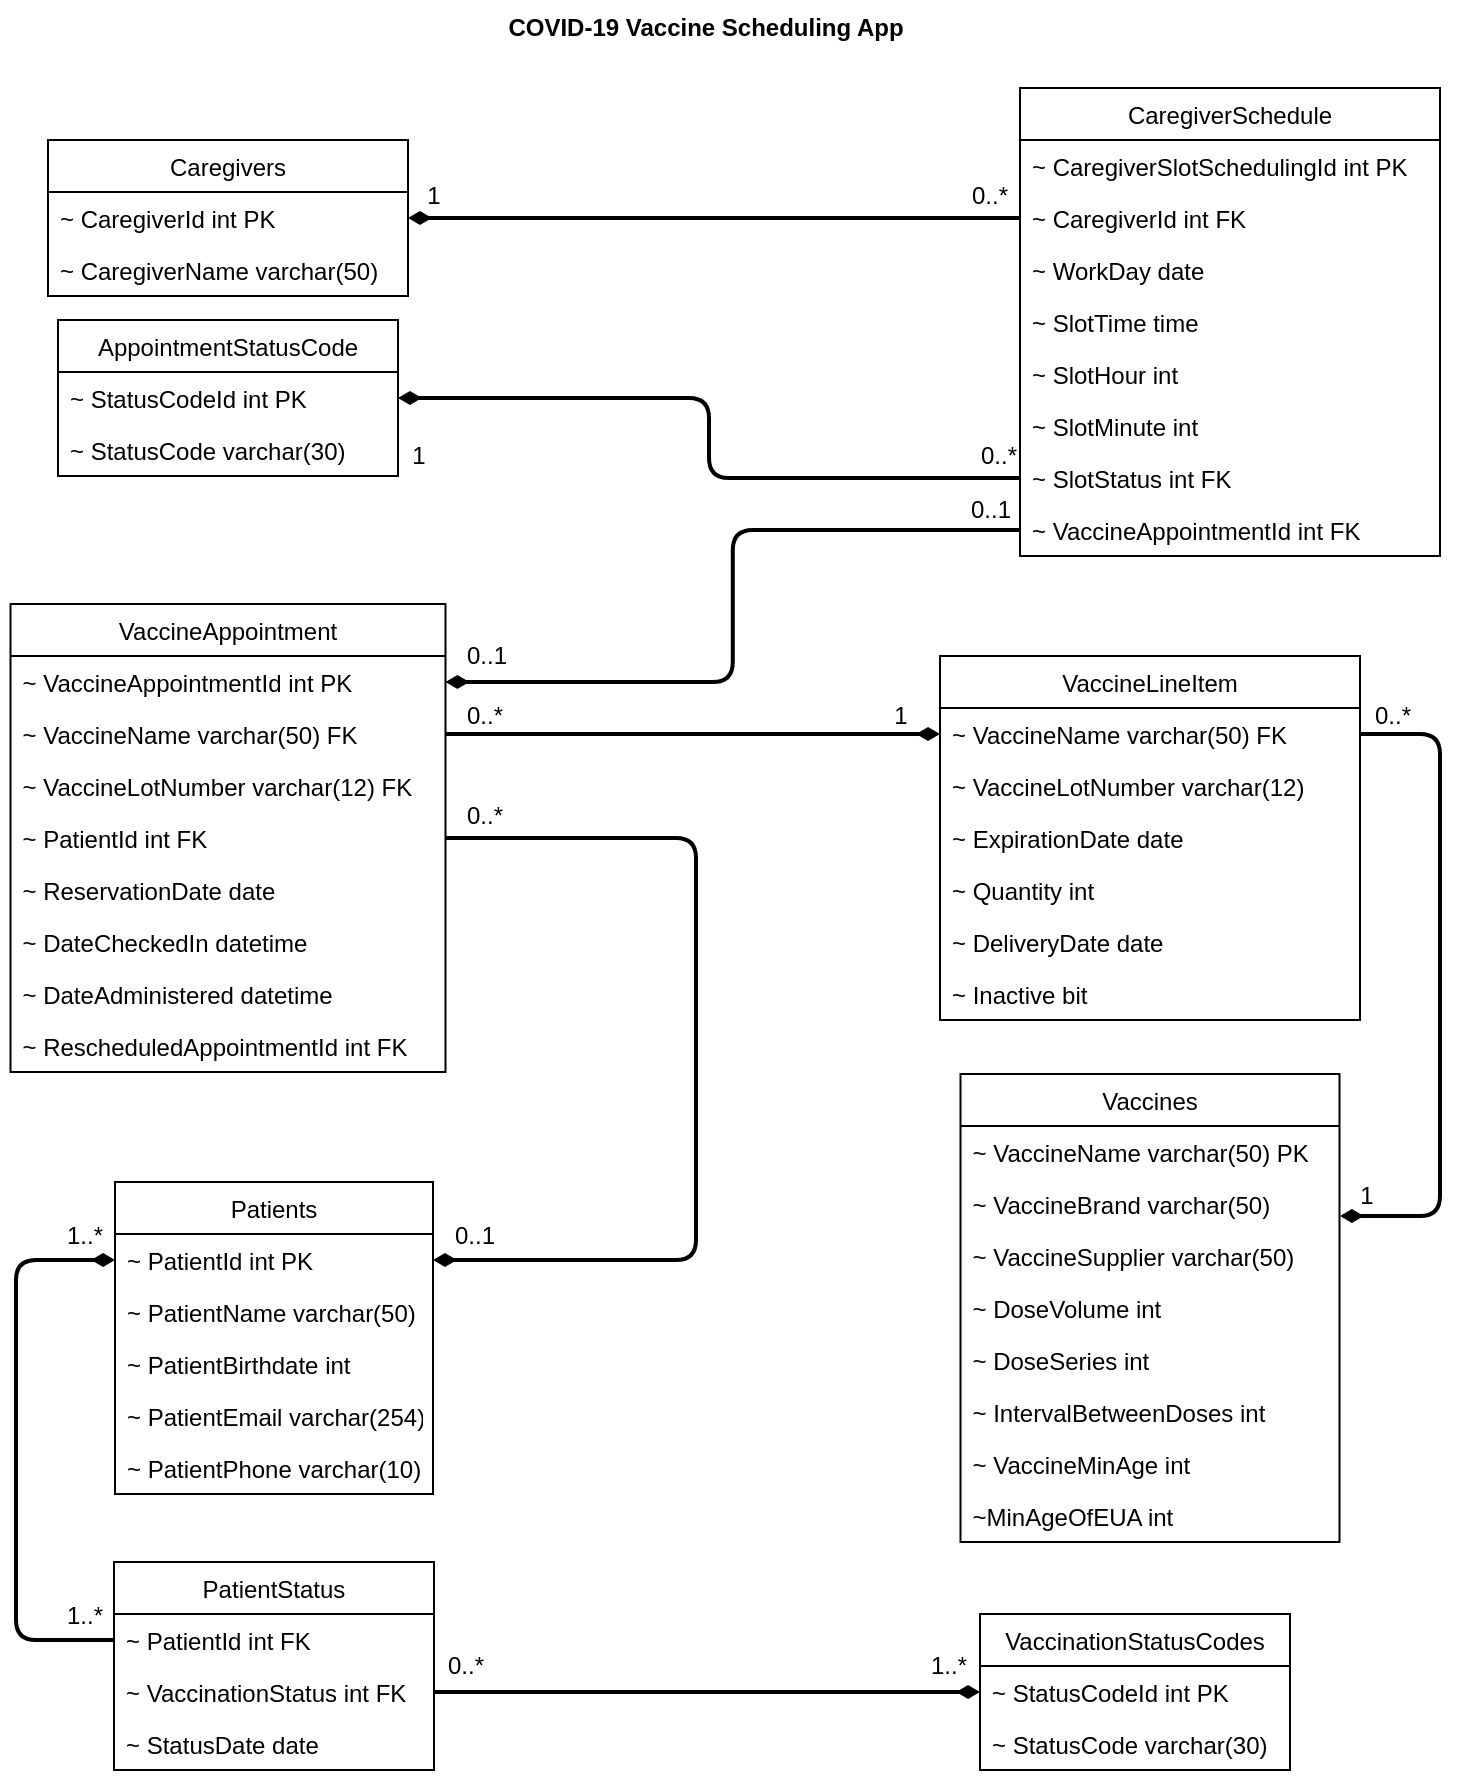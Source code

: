 <mxfile version="14.6.13" type="google"><diagram id="bIpmDdB37XN1S3oQFwuk" name="Page-1"><mxGraphModel dx="1186" dy="557" grid="1" gridSize="10" guides="1" tooltips="1" connect="1" arrows="1" fold="1" page="1" pageScale="1" pageWidth="850" pageHeight="1100" math="0" shadow="0"><root><mxCell id="0"/><mxCell id="1" parent="0"/><mxCell id="rt3It9_UQNeoEA_y1Pgz-1" value="Caregivers" style="swimlane;fontStyle=0;childLayout=stackLayout;horizontal=1;startSize=26;fillColor=none;horizontalStack=0;resizeParent=1;resizeParentMax=0;resizeLast=0;collapsible=1;marginBottom=0;" parent="1" vertex="1"><mxGeometry x="96" y="110" width="180" height="78" as="geometry"/></mxCell><mxCell id="rt3It9_UQNeoEA_y1Pgz-2" value="~ CaregiverId int PK" style="text;strokeColor=none;fillColor=none;align=left;verticalAlign=top;spacingLeft=4;spacingRight=4;overflow=hidden;rotatable=0;points=[[0,0.5],[1,0.5]];portConstraint=eastwest;" parent="rt3It9_UQNeoEA_y1Pgz-1" vertex="1"><mxGeometry y="26" width="180" height="26" as="geometry"/></mxCell><mxCell id="rt3It9_UQNeoEA_y1Pgz-3" value="~ CaregiverName varchar(50)" style="text;strokeColor=none;fillColor=none;align=left;verticalAlign=top;spacingLeft=4;spacingRight=4;overflow=hidden;rotatable=0;points=[[0,0.5],[1,0.5]];portConstraint=eastwest;" parent="rt3It9_UQNeoEA_y1Pgz-1" vertex="1"><mxGeometry y="52" width="180" height="26" as="geometry"/></mxCell><mxCell id="rt3It9_UQNeoEA_y1Pgz-5" value="AppointmentStatusCode" style="swimlane;fontStyle=0;childLayout=stackLayout;horizontal=1;startSize=26;fillColor=none;horizontalStack=0;resizeParent=1;resizeParentMax=0;resizeLast=0;collapsible=1;marginBottom=0;" parent="1" vertex="1"><mxGeometry x="101" y="200" width="170" height="78" as="geometry"/></mxCell><mxCell id="rt3It9_UQNeoEA_y1Pgz-6" value="~ StatusCodeId int PK" style="text;strokeColor=none;fillColor=none;align=left;verticalAlign=top;spacingLeft=4;spacingRight=4;overflow=hidden;rotatable=0;points=[[0,0.5],[1,0.5]];portConstraint=eastwest;" parent="rt3It9_UQNeoEA_y1Pgz-5" vertex="1"><mxGeometry y="26" width="170" height="26" as="geometry"/></mxCell><mxCell id="rt3It9_UQNeoEA_y1Pgz-7" value="~ StatusCode varchar(30)" style="text;strokeColor=none;fillColor=none;align=left;verticalAlign=top;spacingLeft=4;spacingRight=4;overflow=hidden;rotatable=0;points=[[0,0.5],[1,0.5]];portConstraint=eastwest;" parent="rt3It9_UQNeoEA_y1Pgz-5" vertex="1"><mxGeometry y="52" width="170" height="26" as="geometry"/></mxCell><mxCell id="rt3It9_UQNeoEA_y1Pgz-9" value="CaregiverSchedule" style="swimlane;fontStyle=0;childLayout=stackLayout;horizontal=1;startSize=26;fillColor=none;horizontalStack=0;resizeParent=1;resizeParentMax=0;resizeLast=0;collapsible=1;marginBottom=0;" parent="1" vertex="1"><mxGeometry x="582" y="84" width="210" height="234" as="geometry"/></mxCell><mxCell id="rt3It9_UQNeoEA_y1Pgz-10" value="~ CaregiverSlotSchedulingId int PK" style="text;strokeColor=none;fillColor=none;align=left;verticalAlign=top;spacingLeft=4;spacingRight=4;overflow=hidden;rotatable=0;points=[[0,0.5],[1,0.5]];portConstraint=eastwest;" parent="rt3It9_UQNeoEA_y1Pgz-9" vertex="1"><mxGeometry y="26" width="210" height="26" as="geometry"/></mxCell><mxCell id="rt3It9_UQNeoEA_y1Pgz-11" value="~ CaregiverId int FK" style="text;strokeColor=none;fillColor=none;align=left;verticalAlign=top;spacingLeft=4;spacingRight=4;overflow=hidden;rotatable=0;points=[[0,0.5],[1,0.5]];portConstraint=eastwest;" parent="rt3It9_UQNeoEA_y1Pgz-9" vertex="1"><mxGeometry y="52" width="210" height="26" as="geometry"/></mxCell><mxCell id="rt3It9_UQNeoEA_y1Pgz-12" value="~ WorkDay date" style="text;strokeColor=none;fillColor=none;align=left;verticalAlign=top;spacingLeft=4;spacingRight=4;overflow=hidden;rotatable=0;points=[[0,0.5],[1,0.5]];portConstraint=eastwest;" parent="rt3It9_UQNeoEA_y1Pgz-9" vertex="1"><mxGeometry y="78" width="210" height="26" as="geometry"/></mxCell><mxCell id="rt3It9_UQNeoEA_y1Pgz-15" value="~ SlotTime time" style="text;strokeColor=none;fillColor=none;align=left;verticalAlign=top;spacingLeft=4;spacingRight=4;overflow=hidden;rotatable=0;points=[[0,0.5],[1,0.5]];portConstraint=eastwest;" parent="rt3It9_UQNeoEA_y1Pgz-9" vertex="1"><mxGeometry y="104" width="210" height="26" as="geometry"/></mxCell><mxCell id="rt3It9_UQNeoEA_y1Pgz-16" value="~ SlotHour int" style="text;strokeColor=none;fillColor=none;align=left;verticalAlign=top;spacingLeft=4;spacingRight=4;overflow=hidden;rotatable=0;points=[[0,0.5],[1,0.5]];portConstraint=eastwest;" parent="rt3It9_UQNeoEA_y1Pgz-9" vertex="1"><mxGeometry y="130" width="210" height="26" as="geometry"/></mxCell><mxCell id="rt3It9_UQNeoEA_y1Pgz-17" value="~ SlotMinute int" style="text;strokeColor=none;fillColor=none;align=left;verticalAlign=top;spacingLeft=4;spacingRight=4;overflow=hidden;rotatable=0;points=[[0,0.5],[1,0.5]];portConstraint=eastwest;" parent="rt3It9_UQNeoEA_y1Pgz-9" vertex="1"><mxGeometry y="156" width="210" height="26" as="geometry"/></mxCell><mxCell id="rt3It9_UQNeoEA_y1Pgz-18" value="~ SlotStatus int FK" style="text;strokeColor=none;fillColor=none;align=left;verticalAlign=top;spacingLeft=4;spacingRight=4;overflow=hidden;rotatable=0;points=[[0,0.5],[1,0.5]];portConstraint=eastwest;" parent="rt3It9_UQNeoEA_y1Pgz-9" vertex="1"><mxGeometry y="182" width="210" height="26" as="geometry"/></mxCell><mxCell id="rt3It9_UQNeoEA_y1Pgz-19" value="~ VaccineAppointmentId int FK" style="text;strokeColor=none;fillColor=none;align=left;verticalAlign=top;spacingLeft=4;spacingRight=4;overflow=hidden;rotatable=0;points=[[0,0.5],[1,0.5]];portConstraint=eastwest;" parent="rt3It9_UQNeoEA_y1Pgz-9" vertex="1"><mxGeometry y="208" width="210" height="26" as="geometry"/></mxCell><mxCell id="rt3It9_UQNeoEA_y1Pgz-20" value="VaccineAppointment" style="swimlane;fontStyle=0;childLayout=stackLayout;horizontal=1;startSize=26;fillColor=none;horizontalStack=0;resizeParent=1;resizeParentMax=0;resizeLast=0;collapsible=1;marginBottom=0;" parent="1" vertex="1"><mxGeometry x="77.25" y="342" width="217.5" height="234" as="geometry"/></mxCell><mxCell id="rt3It9_UQNeoEA_y1Pgz-21" value="~ VaccineAppointmentId int PK" style="text;strokeColor=none;fillColor=none;align=left;verticalAlign=top;spacingLeft=4;spacingRight=4;overflow=hidden;rotatable=0;points=[[0,0.5],[1,0.5]];portConstraint=eastwest;" parent="rt3It9_UQNeoEA_y1Pgz-20" vertex="1"><mxGeometry y="26" width="217.5" height="26" as="geometry"/></mxCell><mxCell id="rt3It9_UQNeoEA_y1Pgz-22" value="~ VaccineName varchar(50) FK" style="text;strokeColor=none;fillColor=none;align=left;verticalAlign=top;spacingLeft=4;spacingRight=4;overflow=hidden;rotatable=0;points=[[0,0.5],[1,0.5]];portConstraint=eastwest;" parent="rt3It9_UQNeoEA_y1Pgz-20" vertex="1"><mxGeometry y="52" width="217.5" height="26" as="geometry"/></mxCell><mxCell id="rt3It9_UQNeoEA_y1Pgz-23" value="~ VaccineLotNumber varchar(12) FK" style="text;strokeColor=none;fillColor=none;align=left;verticalAlign=top;spacingLeft=4;spacingRight=4;overflow=hidden;rotatable=0;points=[[0,0.5],[1,0.5]];portConstraint=eastwest;" parent="rt3It9_UQNeoEA_y1Pgz-20" vertex="1"><mxGeometry y="78" width="217.5" height="26" as="geometry"/></mxCell><mxCell id="2DIT-7UY5MMwF0tN3j6B-7" value="~ PatientId int FK" style="text;strokeColor=none;fillColor=none;align=left;verticalAlign=top;spacingLeft=4;spacingRight=4;overflow=hidden;rotatable=0;points=[[0,0.5],[1,0.5]];portConstraint=eastwest;" parent="rt3It9_UQNeoEA_y1Pgz-20" vertex="1"><mxGeometry y="104" width="217.5" height="26" as="geometry"/></mxCell><mxCell id="2DIT-7UY5MMwF0tN3j6B-8" value="~ ReservationDate date" style="text;strokeColor=none;fillColor=none;align=left;verticalAlign=top;spacingLeft=4;spacingRight=4;overflow=hidden;rotatable=0;points=[[0,0.5],[1,0.5]];portConstraint=eastwest;" parent="rt3It9_UQNeoEA_y1Pgz-20" vertex="1"><mxGeometry y="130" width="217.5" height="26" as="geometry"/></mxCell><mxCell id="2DIT-7UY5MMwF0tN3j6B-11" value="~ DateCheckedIn datetime" style="text;strokeColor=none;fillColor=none;align=left;verticalAlign=top;spacingLeft=4;spacingRight=4;overflow=hidden;rotatable=0;points=[[0,0.5],[1,0.5]];portConstraint=eastwest;" parent="rt3It9_UQNeoEA_y1Pgz-20" vertex="1"><mxGeometry y="156" width="217.5" height="26" as="geometry"/></mxCell><mxCell id="2DIT-7UY5MMwF0tN3j6B-13" value="~ DateAdministered datetime" style="text;strokeColor=none;fillColor=none;align=left;verticalAlign=top;spacingLeft=4;spacingRight=4;overflow=hidden;rotatable=0;points=[[0,0.5],[1,0.5]];portConstraint=eastwest;" parent="rt3It9_UQNeoEA_y1Pgz-20" vertex="1"><mxGeometry y="182" width="217.5" height="26" as="geometry"/></mxCell><mxCell id="2DIT-7UY5MMwF0tN3j6B-15" value="~ RescheduledAppointmentId int FK" style="text;strokeColor=none;fillColor=none;align=left;verticalAlign=top;spacingLeft=4;spacingRight=4;overflow=hidden;rotatable=0;points=[[0,0.5],[1,0.5]];portConstraint=eastwest;" parent="rt3It9_UQNeoEA_y1Pgz-20" vertex="1"><mxGeometry y="208" width="217.5" height="26" as="geometry"/></mxCell><mxCell id="rt3It9_UQNeoEA_y1Pgz-25" value="Vaccines" style="swimlane;fontStyle=0;childLayout=stackLayout;horizontal=1;startSize=26;fillColor=none;horizontalStack=0;resizeParent=1;resizeParentMax=0;resizeLast=0;collapsible=1;marginBottom=0;" parent="1" vertex="1"><mxGeometry x="552.25" y="577" width="189.5" height="234" as="geometry"/></mxCell><mxCell id="rt3It9_UQNeoEA_y1Pgz-26" value="~ VaccineName varchar(50) PK" style="text;strokeColor=none;fillColor=none;align=left;verticalAlign=top;spacingLeft=4;spacingRight=4;overflow=hidden;rotatable=0;points=[[0,0.5],[1,0.5]];portConstraint=eastwest;" parent="rt3It9_UQNeoEA_y1Pgz-25" vertex="1"><mxGeometry y="26" width="189.5" height="26" as="geometry"/></mxCell><mxCell id="rt3It9_UQNeoEA_y1Pgz-27" value="~ VaccineBrand varchar(50)" style="text;strokeColor=none;fillColor=none;align=left;verticalAlign=top;spacingLeft=4;spacingRight=4;overflow=hidden;rotatable=0;points=[[0,0.5],[1,0.5]];portConstraint=eastwest;" parent="rt3It9_UQNeoEA_y1Pgz-25" vertex="1"><mxGeometry y="52" width="189.5" height="26" as="geometry"/></mxCell><mxCell id="2DIT-7UY5MMwF0tN3j6B-6" value="~ VaccineSupplier varchar(50)" style="text;strokeColor=none;fillColor=none;align=left;verticalAlign=top;spacingLeft=4;spacingRight=4;overflow=hidden;rotatable=0;points=[[0,0.5],[1,0.5]];portConstraint=eastwest;" parent="rt3It9_UQNeoEA_y1Pgz-25" vertex="1"><mxGeometry y="78" width="189.5" height="26" as="geometry"/></mxCell><mxCell id="rt3It9_UQNeoEA_y1Pgz-30" value="~ DoseVolume int" style="text;strokeColor=none;fillColor=none;align=left;verticalAlign=top;spacingLeft=4;spacingRight=4;overflow=hidden;rotatable=0;points=[[0,0.5],[1,0.5]];portConstraint=eastwest;" parent="rt3It9_UQNeoEA_y1Pgz-25" vertex="1"><mxGeometry y="104" width="189.5" height="26" as="geometry"/></mxCell><mxCell id="rt3It9_UQNeoEA_y1Pgz-31" value="~ DoseSeries int" style="text;strokeColor=none;fillColor=none;align=left;verticalAlign=top;spacingLeft=4;spacingRight=4;overflow=hidden;rotatable=0;points=[[0,0.5],[1,0.5]];portConstraint=eastwest;" parent="rt3It9_UQNeoEA_y1Pgz-25" vertex="1"><mxGeometry y="130" width="189.5" height="26" as="geometry"/></mxCell><mxCell id="rt3It9_UQNeoEA_y1Pgz-32" value="~ IntervalBetweenDoses int" style="text;strokeColor=none;fillColor=none;align=left;verticalAlign=top;spacingLeft=4;spacingRight=4;overflow=hidden;rotatable=0;points=[[0,0.5],[1,0.5]];portConstraint=eastwest;" parent="rt3It9_UQNeoEA_y1Pgz-25" vertex="1"><mxGeometry y="156" width="189.5" height="26" as="geometry"/></mxCell><mxCell id="cjHYPxLSvzY_9f8dobCN-2" value="~ VaccineMinAge int" style="text;strokeColor=none;fillColor=none;align=left;verticalAlign=top;spacingLeft=4;spacingRight=4;overflow=hidden;rotatable=0;points=[[0,0.5],[1,0.5]];portConstraint=eastwest;" parent="rt3It9_UQNeoEA_y1Pgz-25" vertex="1"><mxGeometry y="182" width="189.5" height="26" as="geometry"/></mxCell><mxCell id="2DIT-7UY5MMwF0tN3j6B-49" value="~MinAgeOfEUA int" style="text;strokeColor=none;fillColor=none;align=left;verticalAlign=top;spacingLeft=4;spacingRight=4;overflow=hidden;rotatable=0;points=[[0,0.5],[1,0.5]];portConstraint=eastwest;" parent="rt3It9_UQNeoEA_y1Pgz-25" vertex="1"><mxGeometry y="208" width="189.5" height="26" as="geometry"/></mxCell><mxCell id="rt3It9_UQNeoEA_y1Pgz-33" value="Patients" style="swimlane;fontStyle=0;childLayout=stackLayout;horizontal=1;startSize=26;fillColor=none;horizontalStack=0;resizeParent=1;resizeParentMax=0;resizeLast=0;collapsible=1;marginBottom=0;" parent="1" vertex="1"><mxGeometry x="129.5" y="631" width="159" height="156" as="geometry"/></mxCell><mxCell id="rt3It9_UQNeoEA_y1Pgz-34" value="~ PatientId int PK" style="text;strokeColor=none;fillColor=none;align=left;verticalAlign=top;spacingLeft=4;spacingRight=4;overflow=hidden;rotatable=0;points=[[0,0.5],[1,0.5]];portConstraint=eastwest;" parent="rt3It9_UQNeoEA_y1Pgz-33" vertex="1"><mxGeometry y="26" width="159" height="26" as="geometry"/></mxCell><mxCell id="rt3It9_UQNeoEA_y1Pgz-35" value="~ PatientName varchar(50)" style="text;strokeColor=none;fillColor=none;align=left;verticalAlign=top;spacingLeft=4;spacingRight=4;overflow=hidden;rotatable=0;points=[[0,0.5],[1,0.5]];portConstraint=eastwest;" parent="rt3It9_UQNeoEA_y1Pgz-33" vertex="1"><mxGeometry y="52" width="159" height="26" as="geometry"/></mxCell><mxCell id="cjHYPxLSvzY_9f8dobCN-1" value="~ PatientBirthdate int" style="text;strokeColor=none;fillColor=none;align=left;verticalAlign=top;spacingLeft=4;spacingRight=4;overflow=hidden;rotatable=0;points=[[0,0.5],[1,0.5]];portConstraint=eastwest;" parent="rt3It9_UQNeoEA_y1Pgz-33" vertex="1"><mxGeometry y="78" width="159" height="26" as="geometry"/></mxCell><mxCell id="rt3It9_UQNeoEA_y1Pgz-36" value="~ PatientEmail varchar(254)" style="text;strokeColor=none;fillColor=none;align=left;verticalAlign=top;spacingLeft=4;spacingRight=4;overflow=hidden;rotatable=0;points=[[0,0.5],[1,0.5]];portConstraint=eastwest;" parent="rt3It9_UQNeoEA_y1Pgz-33" vertex="1"><mxGeometry y="104" width="159" height="26" as="geometry"/></mxCell><mxCell id="rt3It9_UQNeoEA_y1Pgz-37" value="~ PatientPhone varchar(10)" style="text;strokeColor=none;fillColor=none;align=left;verticalAlign=top;spacingLeft=4;spacingRight=4;overflow=hidden;rotatable=0;points=[[0,0.5],[1,0.5]];portConstraint=eastwest;" parent="rt3It9_UQNeoEA_y1Pgz-33" vertex="1"><mxGeometry y="130" width="159" height="26" as="geometry"/></mxCell><mxCell id="rt3It9_UQNeoEA_y1Pgz-45" value="COVID-19 Vaccine Scheduling App" style="text;align=center;fontStyle=1;verticalAlign=middle;spacingLeft=3;spacingRight=3;strokeColor=none;rotatable=0;points=[[0,0.5],[1,0.5]];portConstraint=eastwest;" parent="1" vertex="1"><mxGeometry x="385" y="40" width="80" height="26" as="geometry"/></mxCell><mxCell id="2DIT-7UY5MMwF0tN3j6B-1" value="VaccinationStatusCodes" style="swimlane;fontStyle=0;childLayout=stackLayout;horizontal=1;startSize=26;fillColor=none;horizontalStack=0;resizeParent=1;resizeParentMax=0;resizeLast=0;collapsible=1;marginBottom=0;" parent="1" vertex="1"><mxGeometry x="562" y="847" width="155" height="78" as="geometry"/></mxCell><mxCell id="2DIT-7UY5MMwF0tN3j6B-2" value="~ StatusCodeId int PK" style="text;strokeColor=none;fillColor=none;align=left;verticalAlign=top;spacingLeft=4;spacingRight=4;overflow=hidden;rotatable=0;points=[[0,0.5],[1,0.5]];portConstraint=eastwest;" parent="2DIT-7UY5MMwF0tN3j6B-1" vertex="1"><mxGeometry y="26" width="155" height="26" as="geometry"/></mxCell><mxCell id="2DIT-7UY5MMwF0tN3j6B-3" value="~ StatusCode varchar(30)" style="text;strokeColor=none;fillColor=none;align=left;verticalAlign=top;spacingLeft=4;spacingRight=4;overflow=hidden;rotatable=0;points=[[0,0.5],[1,0.5]];portConstraint=eastwest;" parent="2DIT-7UY5MMwF0tN3j6B-1" vertex="1"><mxGeometry y="52" width="155" height="26" as="geometry"/></mxCell><mxCell id="2DIT-7UY5MMwF0tN3j6B-20" value="VaccineLineItem" style="swimlane;fontStyle=0;childLayout=stackLayout;horizontal=1;startSize=26;fillColor=none;horizontalStack=0;resizeParent=1;resizeParentMax=0;resizeLast=0;collapsible=1;marginBottom=0;" parent="1" vertex="1"><mxGeometry x="542" y="368" width="210" height="182" as="geometry"/></mxCell><mxCell id="2DIT-7UY5MMwF0tN3j6B-22" value="~ VaccineName varchar(50) FK" style="text;strokeColor=none;fillColor=none;align=left;verticalAlign=top;spacingLeft=4;spacingRight=4;overflow=hidden;rotatable=0;points=[[0,0.5],[1,0.5]];portConstraint=eastwest;" parent="2DIT-7UY5MMwF0tN3j6B-20" vertex="1"><mxGeometry y="26" width="210" height="26" as="geometry"/></mxCell><mxCell id="2DIT-7UY5MMwF0tN3j6B-23" value="~ VaccineLotNumber varchar(12)" style="text;strokeColor=none;fillColor=none;align=left;verticalAlign=top;spacingLeft=4;spacingRight=4;overflow=hidden;rotatable=0;points=[[0,0.5],[1,0.5]];portConstraint=eastwest;" parent="2DIT-7UY5MMwF0tN3j6B-20" vertex="1"><mxGeometry y="52" width="210" height="26" as="geometry"/></mxCell><mxCell id="2DIT-7UY5MMwF0tN3j6B-24" value="~ ExpirationDate date" style="text;strokeColor=none;fillColor=none;align=left;verticalAlign=top;spacingLeft=4;spacingRight=4;overflow=hidden;rotatable=0;points=[[0,0.5],[1,0.5]];portConstraint=eastwest;" parent="2DIT-7UY5MMwF0tN3j6B-20" vertex="1"><mxGeometry y="78" width="210" height="26" as="geometry"/></mxCell><mxCell id="2DIT-7UY5MMwF0tN3j6B-25" value="~ Quantity int" style="text;strokeColor=none;fillColor=none;align=left;verticalAlign=top;spacingLeft=4;spacingRight=4;overflow=hidden;rotatable=0;points=[[0,0.5],[1,0.5]];portConstraint=eastwest;" parent="2DIT-7UY5MMwF0tN3j6B-20" vertex="1"><mxGeometry y="104" width="210" height="26" as="geometry"/></mxCell><mxCell id="2DIT-7UY5MMwF0tN3j6B-26" value="~ DeliveryDate date" style="text;strokeColor=none;fillColor=none;align=left;verticalAlign=top;spacingLeft=4;spacingRight=4;overflow=hidden;rotatable=0;points=[[0,0.5],[1,0.5]];portConstraint=eastwest;" parent="2DIT-7UY5MMwF0tN3j6B-20" vertex="1"><mxGeometry y="130" width="210" height="26" as="geometry"/></mxCell><mxCell id="2DIT-7UY5MMwF0tN3j6B-27" value="~ Inactive bit" style="text;strokeColor=none;fillColor=none;align=left;verticalAlign=top;spacingLeft=4;spacingRight=4;overflow=hidden;rotatable=0;points=[[0,0.5],[1,0.5]];portConstraint=eastwest;" parent="2DIT-7UY5MMwF0tN3j6B-20" vertex="1"><mxGeometry y="156" width="210" height="26" as="geometry"/></mxCell><mxCell id="2DIT-7UY5MMwF0tN3j6B-32" value="PatientStatus" style="swimlane;fontStyle=0;childLayout=stackLayout;horizontal=1;startSize=26;fillColor=none;horizontalStack=0;resizeParent=1;resizeParentMax=0;resizeLast=0;collapsible=1;marginBottom=0;" parent="1" vertex="1"><mxGeometry x="129" y="821" width="160" height="104" as="geometry"/></mxCell><mxCell id="2DIT-7UY5MMwF0tN3j6B-33" value="~ PatientId int FK" style="text;strokeColor=none;fillColor=none;align=left;verticalAlign=top;spacingLeft=4;spacingRight=4;overflow=hidden;rotatable=0;points=[[0,0.5],[1,0.5]];portConstraint=eastwest;" parent="2DIT-7UY5MMwF0tN3j6B-32" vertex="1"><mxGeometry y="26" width="160" height="26" as="geometry"/></mxCell><mxCell id="2DIT-7UY5MMwF0tN3j6B-34" value="~ VaccinationStatus int FK" style="text;strokeColor=none;fillColor=none;align=left;verticalAlign=top;spacingLeft=4;spacingRight=4;overflow=hidden;rotatable=0;points=[[0,0.5],[1,0.5]];portConstraint=eastwest;" parent="2DIT-7UY5MMwF0tN3j6B-32" vertex="1"><mxGeometry y="52" width="160" height="26" as="geometry"/></mxCell><mxCell id="2DIT-7UY5MMwF0tN3j6B-35" value="~ StatusDate date" style="text;strokeColor=none;fillColor=none;align=left;verticalAlign=top;spacingLeft=4;spacingRight=4;overflow=hidden;rotatable=0;points=[[0,0.5],[1,0.5]];portConstraint=eastwest;" parent="2DIT-7UY5MMwF0tN3j6B-32" vertex="1"><mxGeometry y="78" width="160" height="26" as="geometry"/></mxCell><mxCell id="2DIT-7UY5MMwF0tN3j6B-43" style="edgeStyle=orthogonalEdgeStyle;orthogonalLoop=1;jettySize=auto;html=1;exitX=1;exitY=0.5;exitDx=0;exitDy=0;startArrow=diamondThin;startFill=1;endArrow=none;endFill=0;startSize=6;endSize=6;strokeWidth=2;" parent="1" source="rt3It9_UQNeoEA_y1Pgz-2" target="rt3It9_UQNeoEA_y1Pgz-11" edge="1"><mxGeometry relative="1" as="geometry"/></mxCell><mxCell id="2DIT-7UY5MMwF0tN3j6B-44" style="edgeStyle=orthogonalEdgeStyle;orthogonalLoop=1;jettySize=auto;html=1;exitX=1;exitY=0.5;exitDx=0;exitDy=0;entryX=0;entryY=0.5;entryDx=0;entryDy=0;startArrow=diamondThin;startFill=1;endArrow=none;endFill=0;startSize=6;endSize=6;strokeWidth=2;" parent="1" source="rt3It9_UQNeoEA_y1Pgz-6" target="rt3It9_UQNeoEA_y1Pgz-18" edge="1"><mxGeometry relative="1" as="geometry"/></mxCell><mxCell id="2DIT-7UY5MMwF0tN3j6B-61" style="edgeStyle=orthogonalEdgeStyle;orthogonalLoop=1;jettySize=auto;html=1;exitX=1;exitY=0.5;exitDx=0;exitDy=0;startArrow=diamondThin;startFill=1;endArrow=none;endFill=0;startSize=6;endSize=6;strokeWidth=2;entryX=1;entryY=0.5;entryDx=0;entryDy=0;" parent="1" target="2DIT-7UY5MMwF0tN3j6B-22" edge="1"><mxGeometry relative="1" as="geometry"><mxPoint x="742" y="648" as="sourcePoint"/><Array as="points"><mxPoint x="792" y="648"/><mxPoint x="792" y="407"/></Array></mxGeometry></mxCell><mxCell id="2DIT-7UY5MMwF0tN3j6B-66" style="edgeStyle=orthogonalEdgeStyle;orthogonalLoop=1;jettySize=auto;html=1;exitX=0;exitY=0.5;exitDx=0;exitDy=0;entryX=0;entryY=0.5;entryDx=0;entryDy=0;startArrow=diamondThin;startFill=1;endArrow=none;endFill=0;startSize=6;endSize=6;strokeWidth=2;" parent="1" source="rt3It9_UQNeoEA_y1Pgz-34" target="2DIT-7UY5MMwF0tN3j6B-33" edge="1"><mxGeometry relative="1" as="geometry"><Array as="points"><mxPoint x="80" y="670"/><mxPoint x="80" y="860"/></Array></mxGeometry></mxCell><mxCell id="2DIT-7UY5MMwF0tN3j6B-59" style="edgeStyle=orthogonalEdgeStyle;orthogonalLoop=1;jettySize=auto;html=1;startArrow=diamondThin;startFill=1;endArrow=none;endFill=0;startSize=6;endSize=6;strokeWidth=2;entryX=0;entryY=0.5;entryDx=0;entryDy=0;" parent="1" source="rt3It9_UQNeoEA_y1Pgz-21" target="rt3It9_UQNeoEA_y1Pgz-19" edge="1"><mxGeometry relative="1" as="geometry"/></mxCell><mxCell id="2DIT-7UY5MMwF0tN3j6B-65" style="edgeStyle=orthogonalEdgeStyle;orthogonalLoop=1;jettySize=auto;html=1;exitX=1;exitY=0.5;exitDx=0;exitDy=0;entryX=1;entryY=0.5;entryDx=0;entryDy=0;startArrow=diamondThin;startFill=1;endArrow=none;endFill=0;startSize=6;endSize=6;strokeWidth=2;" parent="1" source="rt3It9_UQNeoEA_y1Pgz-34" target="2DIT-7UY5MMwF0tN3j6B-7" edge="1"><mxGeometry relative="1" as="geometry"><Array as="points"><mxPoint x="420" y="670"/><mxPoint x="420" y="459"/></Array></mxGeometry></mxCell><mxCell id="2DIT-7UY5MMwF0tN3j6B-67" style="edgeStyle=orthogonalEdgeStyle;orthogonalLoop=1;jettySize=auto;html=1;exitX=0;exitY=0.5;exitDx=0;exitDy=0;entryX=1;entryY=0.5;entryDx=0;entryDy=0;startArrow=diamondThin;startFill=1;endArrow=none;endFill=0;startSize=6;endSize=6;strokeWidth=2;" parent="1" source="2DIT-7UY5MMwF0tN3j6B-2" target="2DIT-7UY5MMwF0tN3j6B-34" edge="1"><mxGeometry relative="1" as="geometry"/></mxCell><mxCell id="2DIT-7UY5MMwF0tN3j6B-68" value="1" style="text;html=1;strokeColor=none;fillColor=none;align=center;verticalAlign=middle;whiteSpace=wrap;rounded=0;" parent="1" vertex="1"><mxGeometry x="271" y="258" width="21" height="20" as="geometry"/></mxCell><mxCell id="2DIT-7UY5MMwF0tN3j6B-69" value="0..*" style="text;html=1;strokeColor=none;fillColor=none;align=center;verticalAlign=middle;whiteSpace=wrap;rounded=0;" parent="1" vertex="1"><mxGeometry x="561" y="258" width="21" height="20" as="geometry"/></mxCell><mxCell id="2DIT-7UY5MMwF0tN3j6B-70" value="1" style="text;html=1;strokeColor=none;fillColor=none;align=center;verticalAlign=middle;whiteSpace=wrap;rounded=0;" parent="1" vertex="1"><mxGeometry x="276" y="128" width="26" height="20" as="geometry"/></mxCell><mxCell id="2DIT-7UY5MMwF0tN3j6B-71" value="0..*" style="text;html=1;strokeColor=none;fillColor=none;align=center;verticalAlign=middle;whiteSpace=wrap;rounded=0;" parent="1" vertex="1"><mxGeometry x="552" y="128" width="30" height="20" as="geometry"/></mxCell><mxCell id="2DIT-7UY5MMwF0tN3j6B-74" value="0..*" style="text;html=1;strokeColor=none;fillColor=none;align=center;verticalAlign=middle;whiteSpace=wrap;rounded=0;" parent="1" vertex="1"><mxGeometry x="304" y="388" width="21" height="20" as="geometry"/></mxCell><mxCell id="2DIT-7UY5MMwF0tN3j6B-60" style="edgeStyle=orthogonalEdgeStyle;orthogonalLoop=1;jettySize=auto;html=1;startArrow=none;startFill=0;endArrow=diamondThin;endFill=1;startSize=6;endSize=6;strokeWidth=2;entryX=0;entryY=0.5;entryDx=0;entryDy=0;" parent="1" source="rt3It9_UQNeoEA_y1Pgz-22" target="2DIT-7UY5MMwF0tN3j6B-22" edge="1"><mxGeometry relative="1" as="geometry"/></mxCell><mxCell id="2DIT-7UY5MMwF0tN3j6B-77" value="0..1" style="text;html=1;strokeColor=none;fillColor=none;align=center;verticalAlign=middle;whiteSpace=wrap;rounded=0;" parent="1" vertex="1"><mxGeometry x="552" y="285" width="31" height="20" as="geometry"/></mxCell><mxCell id="2DIT-7UY5MMwF0tN3j6B-79" value="0..1" style="text;html=1;strokeColor=none;fillColor=none;align=center;verticalAlign=middle;whiteSpace=wrap;rounded=0;" parent="1" vertex="1"><mxGeometry x="300" y="358" width="31" height="20" as="geometry"/></mxCell><mxCell id="2DIT-7UY5MMwF0tN3j6B-80" value="1" style="text;html=1;strokeColor=none;fillColor=none;align=center;verticalAlign=middle;whiteSpace=wrap;rounded=0;" parent="1" vertex="1"><mxGeometry x="512" y="388" width="21" height="20" as="geometry"/></mxCell><mxCell id="2DIT-7UY5MMwF0tN3j6B-81" value="1..*" style="text;html=1;strokeColor=none;fillColor=none;align=center;verticalAlign=middle;whiteSpace=wrap;rounded=0;" parent="1" vertex="1"><mxGeometry x="532" y="863" width="29" height="20" as="geometry"/></mxCell><mxCell id="2DIT-7UY5MMwF0tN3j6B-82" value="0..*" style="text;html=1;strokeColor=none;fillColor=none;align=center;verticalAlign=middle;whiteSpace=wrap;rounded=0;" parent="1" vertex="1"><mxGeometry x="290" y="863" width="30" height="20" as="geometry"/></mxCell><mxCell id="2DIT-7UY5MMwF0tN3j6B-83" value="0..*" style="text;html=1;strokeColor=none;fillColor=none;align=center;verticalAlign=middle;whiteSpace=wrap;rounded=0;" parent="1" vertex="1"><mxGeometry x="300.5" y="438" width="26.5" height="20" as="geometry"/></mxCell><mxCell id="2DIT-7UY5MMwF0tN3j6B-84" value="0..1" style="text;html=1;strokeColor=none;fillColor=none;align=center;verticalAlign=middle;whiteSpace=wrap;rounded=0;" parent="1" vertex="1"><mxGeometry x="294" y="648" width="31" height="20" as="geometry"/></mxCell><mxCell id="2DIT-7UY5MMwF0tN3j6B-85" value="1..*" style="text;html=1;strokeColor=none;fillColor=none;align=center;verticalAlign=middle;whiteSpace=wrap;rounded=0;" parent="1" vertex="1"><mxGeometry x="100" y="838" width="29" height="20" as="geometry"/></mxCell><mxCell id="2DIT-7UY5MMwF0tN3j6B-87" value="1..*" style="text;html=1;strokeColor=none;fillColor=none;align=center;verticalAlign=middle;whiteSpace=wrap;rounded=0;" parent="1" vertex="1"><mxGeometry x="100" y="648" width="29" height="20" as="geometry"/></mxCell><mxCell id="2DIT-7UY5MMwF0tN3j6B-88" value="0..*" style="text;html=1;strokeColor=none;fillColor=none;align=center;verticalAlign=middle;whiteSpace=wrap;rounded=0;" parent="1" vertex="1"><mxGeometry x="758" y="388" width="21" height="20" as="geometry"/></mxCell><mxCell id="2DIT-7UY5MMwF0tN3j6B-89" value="1" style="text;html=1;strokeColor=none;fillColor=none;align=center;verticalAlign=middle;whiteSpace=wrap;rounded=0;" parent="1" vertex="1"><mxGeometry x="745" y="628" width="21" height="20" as="geometry"/></mxCell></root></mxGraphModel></diagram></mxfile>